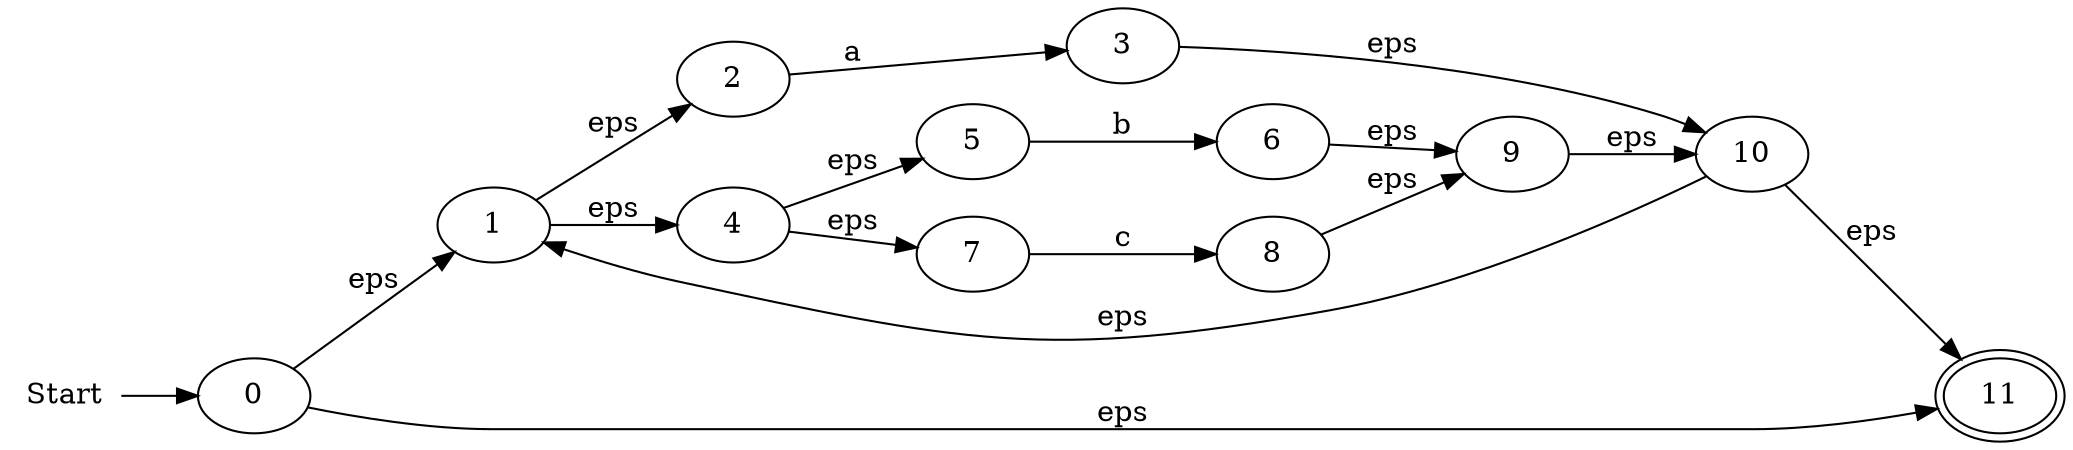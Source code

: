 digraph G {
  rankdir = LR;
  Start->0;
  Start [ shape = plaintext ];
  0 -> 1 [label = eps];
  0 -> 11 [label = eps];
  1 -> 2 [label = eps];
  1 -> 4 [label = eps];
  2 -> 3 [label = "a"];
  3 -> 10 [label = eps];
  4 -> 5 [label = eps];
  4 -> 7 [label = eps];
  5 -> 6 [label = "b"];
  6 -> 9 [label = eps];
  7 -> 8 [label = "c"];
  8 -> 9 [label = eps];
  9 -> 10 [label = eps];
  10 -> 11 [label = eps];
  10 -> 1 [label = eps, constraint = false];
  11 [ peripheries = 2 ];
}

